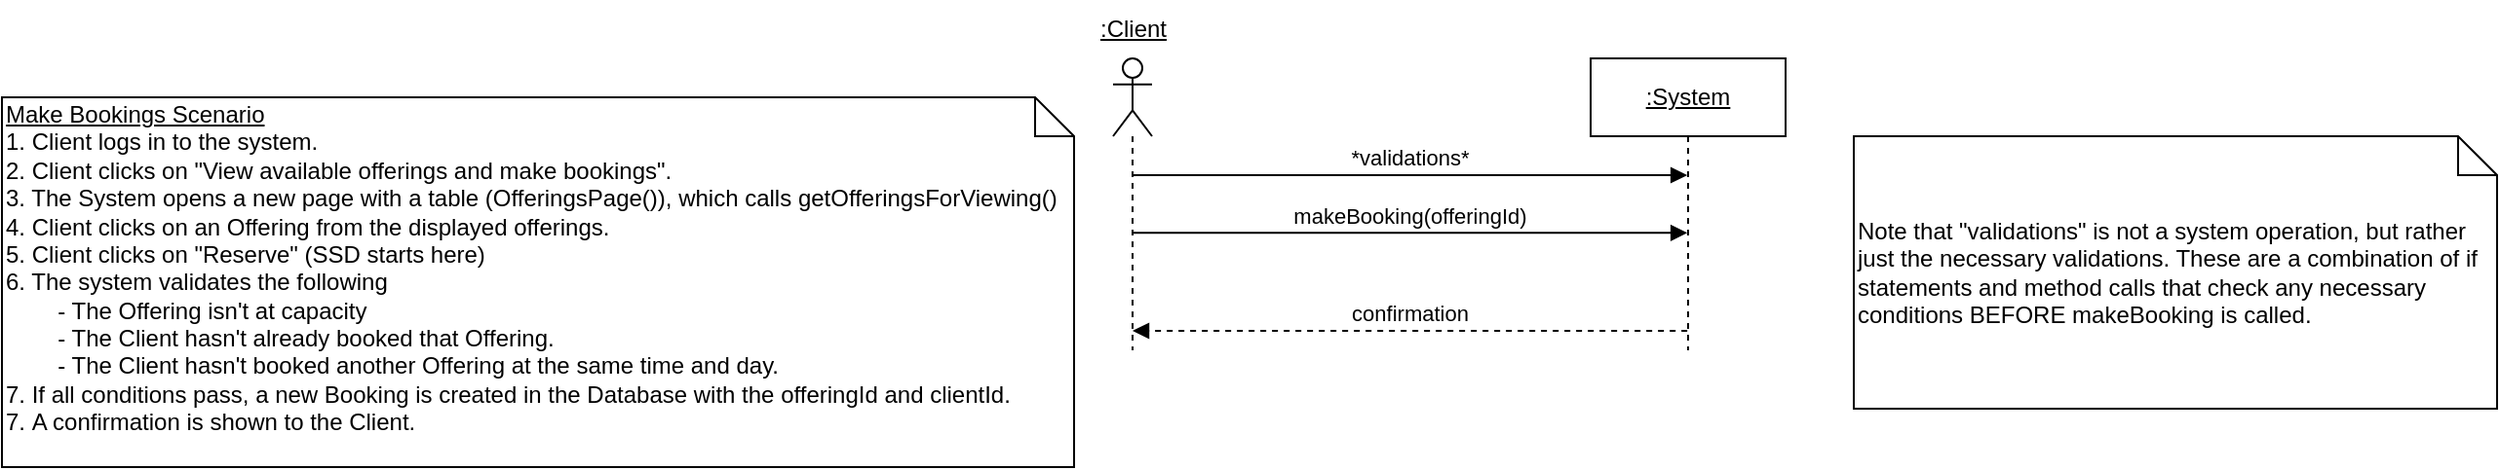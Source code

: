 <mxfile version="24.8.4">
  <diagram name="Page-1" id="2YBvvXClWsGukQMizWep">
    <mxGraphModel dx="1444" dy="1586" grid="1" gridSize="10" guides="1" tooltips="1" connect="1" arrows="1" fold="1" page="1" pageScale="1" pageWidth="850" pageHeight="1100" math="0" shadow="0">
      <root>
        <mxCell id="0" />
        <mxCell id="1" parent="0" />
        <mxCell id="QT0idfkxXLzTyoDSYEQH-2" value="" style="shape=umlLifeline;perimeter=lifelinePerimeter;whiteSpace=wrap;html=1;container=1;dropTarget=0;collapsible=0;recursiveResize=0;outlineConnect=0;portConstraint=eastwest;newEdgeStyle={&quot;curved&quot;:0,&quot;rounded&quot;:0};participant=umlActor;" parent="1" vertex="1">
          <mxGeometry x="80" y="50" width="20" height="150" as="geometry" />
        </mxCell>
        <mxCell id="QT0idfkxXLzTyoDSYEQH-3" value="&lt;u&gt;:Client&lt;/u&gt;" style="text;html=1;align=center;verticalAlign=middle;resizable=0;points=[];autosize=1;strokeColor=none;fillColor=none;" parent="1" vertex="1">
          <mxGeometry x="60" y="20" width="60" height="30" as="geometry" />
        </mxCell>
        <mxCell id="QT0idfkxXLzTyoDSYEQH-4" value="&lt;u&gt;:System&lt;/u&gt;" style="shape=umlLifeline;perimeter=lifelinePerimeter;whiteSpace=wrap;html=1;container=1;dropTarget=0;collapsible=0;recursiveResize=0;outlineConnect=0;portConstraint=eastwest;newEdgeStyle={&quot;curved&quot;:0,&quot;rounded&quot;:0};" parent="1" vertex="1">
          <mxGeometry x="325" y="50" width="100" height="150" as="geometry" />
        </mxCell>
        <mxCell id="QT0idfkxXLzTyoDSYEQH-15" value="makeBooking(offeringId)" style="html=1;verticalAlign=bottom;endArrow=block;edgeStyle=elbowEdgeStyle;elbow=vertical;curved=0;rounded=0;" parent="1" edge="1">
          <mxGeometry relative="1" as="geometry">
            <mxPoint x="89.999" y="139.66" as="sourcePoint" />
            <Array as="points">
              <mxPoint x="180.07" y="139.66" />
            </Array>
            <mxPoint x="374.57" y="139.66" as="targetPoint" />
            <mxPoint as="offset" />
          </mxGeometry>
        </mxCell>
        <mxCell id="QT0idfkxXLzTyoDSYEQH-17" value="confirmation" style="html=1;verticalAlign=bottom;endArrow=block;edgeStyle=elbowEdgeStyle;elbow=vertical;curved=0;rounded=0;dashed=1;" parent="1" edge="1">
          <mxGeometry x="0.0" relative="1" as="geometry">
            <mxPoint x="374.57" y="190" as="sourcePoint" />
            <Array as="points">
              <mxPoint x="180.07" y="190" />
            </Array>
            <mxPoint x="89.999" y="190" as="targetPoint" />
            <mxPoint as="offset" />
          </mxGeometry>
        </mxCell>
        <mxCell id="LRU_EcB0eDfxrB6BmX2D-1" value="&lt;u&gt;Make Bookings Scenario&lt;/u&gt;&lt;div&gt;1. Client logs in to the system.&lt;/div&gt;&lt;div&gt;2. Client clicks on &quot;View available offerings and make bookings&quot;.&lt;/div&gt;&lt;div&gt;3. The System opens a new page with a table (OfferingsPage()), which calls&amp;nbsp;&lt;span style=&quot;background-color: initial;&quot;&gt;getOfferingsForViewing()&lt;/span&gt;&lt;/div&gt;&lt;div&gt;&lt;span style=&quot;background-color: initial;&quot;&gt;4.&amp;nbsp;&lt;/span&gt;&lt;span style=&quot;background-color: initial;&quot;&gt;Client clicks on an Offering from the displayed offerings.&amp;nbsp;&lt;/span&gt;&lt;/div&gt;&lt;div&gt;&lt;span style=&quot;background-color: initial;&quot;&gt;5. Client clicks on &quot;Reserve&quot; (SSD starts here)&lt;/span&gt;&lt;/div&gt;&lt;div&gt;&lt;span style=&quot;background-color: initial;&quot;&gt;6. The system validates the following&lt;/span&gt;&lt;/div&gt;&lt;div&gt;&lt;span style=&quot;background-color: initial;&quot;&gt;&lt;span style=&quot;white-space: pre;&quot;&gt;&#x9;&lt;/span&gt;- The Offering isn&#39;t at capacity&lt;br&gt;&lt;/span&gt;&lt;/div&gt;&lt;div&gt;&lt;span style=&quot;background-color: initial;&quot;&gt;&lt;span style=&quot;white-space: pre;&quot;&gt;&#x9;&lt;/span&gt;- The Client hasn&#39;t already booked that Offering.&lt;br&gt;&lt;/span&gt;&lt;/div&gt;&lt;div&gt;&lt;span style=&quot;background-color: initial;&quot;&gt;&lt;span style=&quot;white-space: pre;&quot;&gt;&#x9;&lt;/span&gt;- The Client hasn&#39;t booked another Offering at the same time and day.&lt;br&gt;&lt;/span&gt;&lt;/div&gt;&lt;div&gt;7. If all conditions pass, a new Booking is created in the Database with the offeringId and clientId.&lt;/div&gt;&lt;div&gt;&lt;span style=&quot;background-color: initial;&quot;&gt;7.&amp;nbsp;&lt;/span&gt;&lt;span style=&quot;background-color: initial;&quot;&gt;A confirmation is shown to the Client.&amp;nbsp;&lt;/span&gt;&lt;/div&gt;&lt;div&gt;&lt;span style=&quot;background-color: initial;&quot;&gt;&lt;br&gt;&lt;/span&gt;&lt;/div&gt;" style="shape=note;size=20;whiteSpace=wrap;html=1;align=left;" parent="1" vertex="1">
          <mxGeometry x="-490" y="70" width="550" height="190" as="geometry" />
        </mxCell>
        <mxCell id="LRU_EcB0eDfxrB6BmX2D-2" value="*validations*" style="html=1;verticalAlign=bottom;endArrow=block;edgeStyle=elbowEdgeStyle;elbow=vertical;curved=0;rounded=0;" parent="1" edge="1">
          <mxGeometry relative="1" as="geometry">
            <mxPoint x="89.999" y="110" as="sourcePoint" />
            <Array as="points">
              <mxPoint x="180.07" y="110" />
            </Array>
            <mxPoint x="374.57" y="110" as="targetPoint" />
            <mxPoint as="offset" />
          </mxGeometry>
        </mxCell>
        <mxCell id="LRU_EcB0eDfxrB6BmX2D-3" value="Note that &quot;validations&quot; is not a system operation, but rather just the necessary validations. These are a combination of if statements and method calls that check any necessary conditions BEFORE makeBooking is called." style="shape=note;size=20;whiteSpace=wrap;html=1;align=left;" parent="1" vertex="1">
          <mxGeometry x="460" y="90" width="330" height="140" as="geometry" />
        </mxCell>
      </root>
    </mxGraphModel>
  </diagram>
</mxfile>
